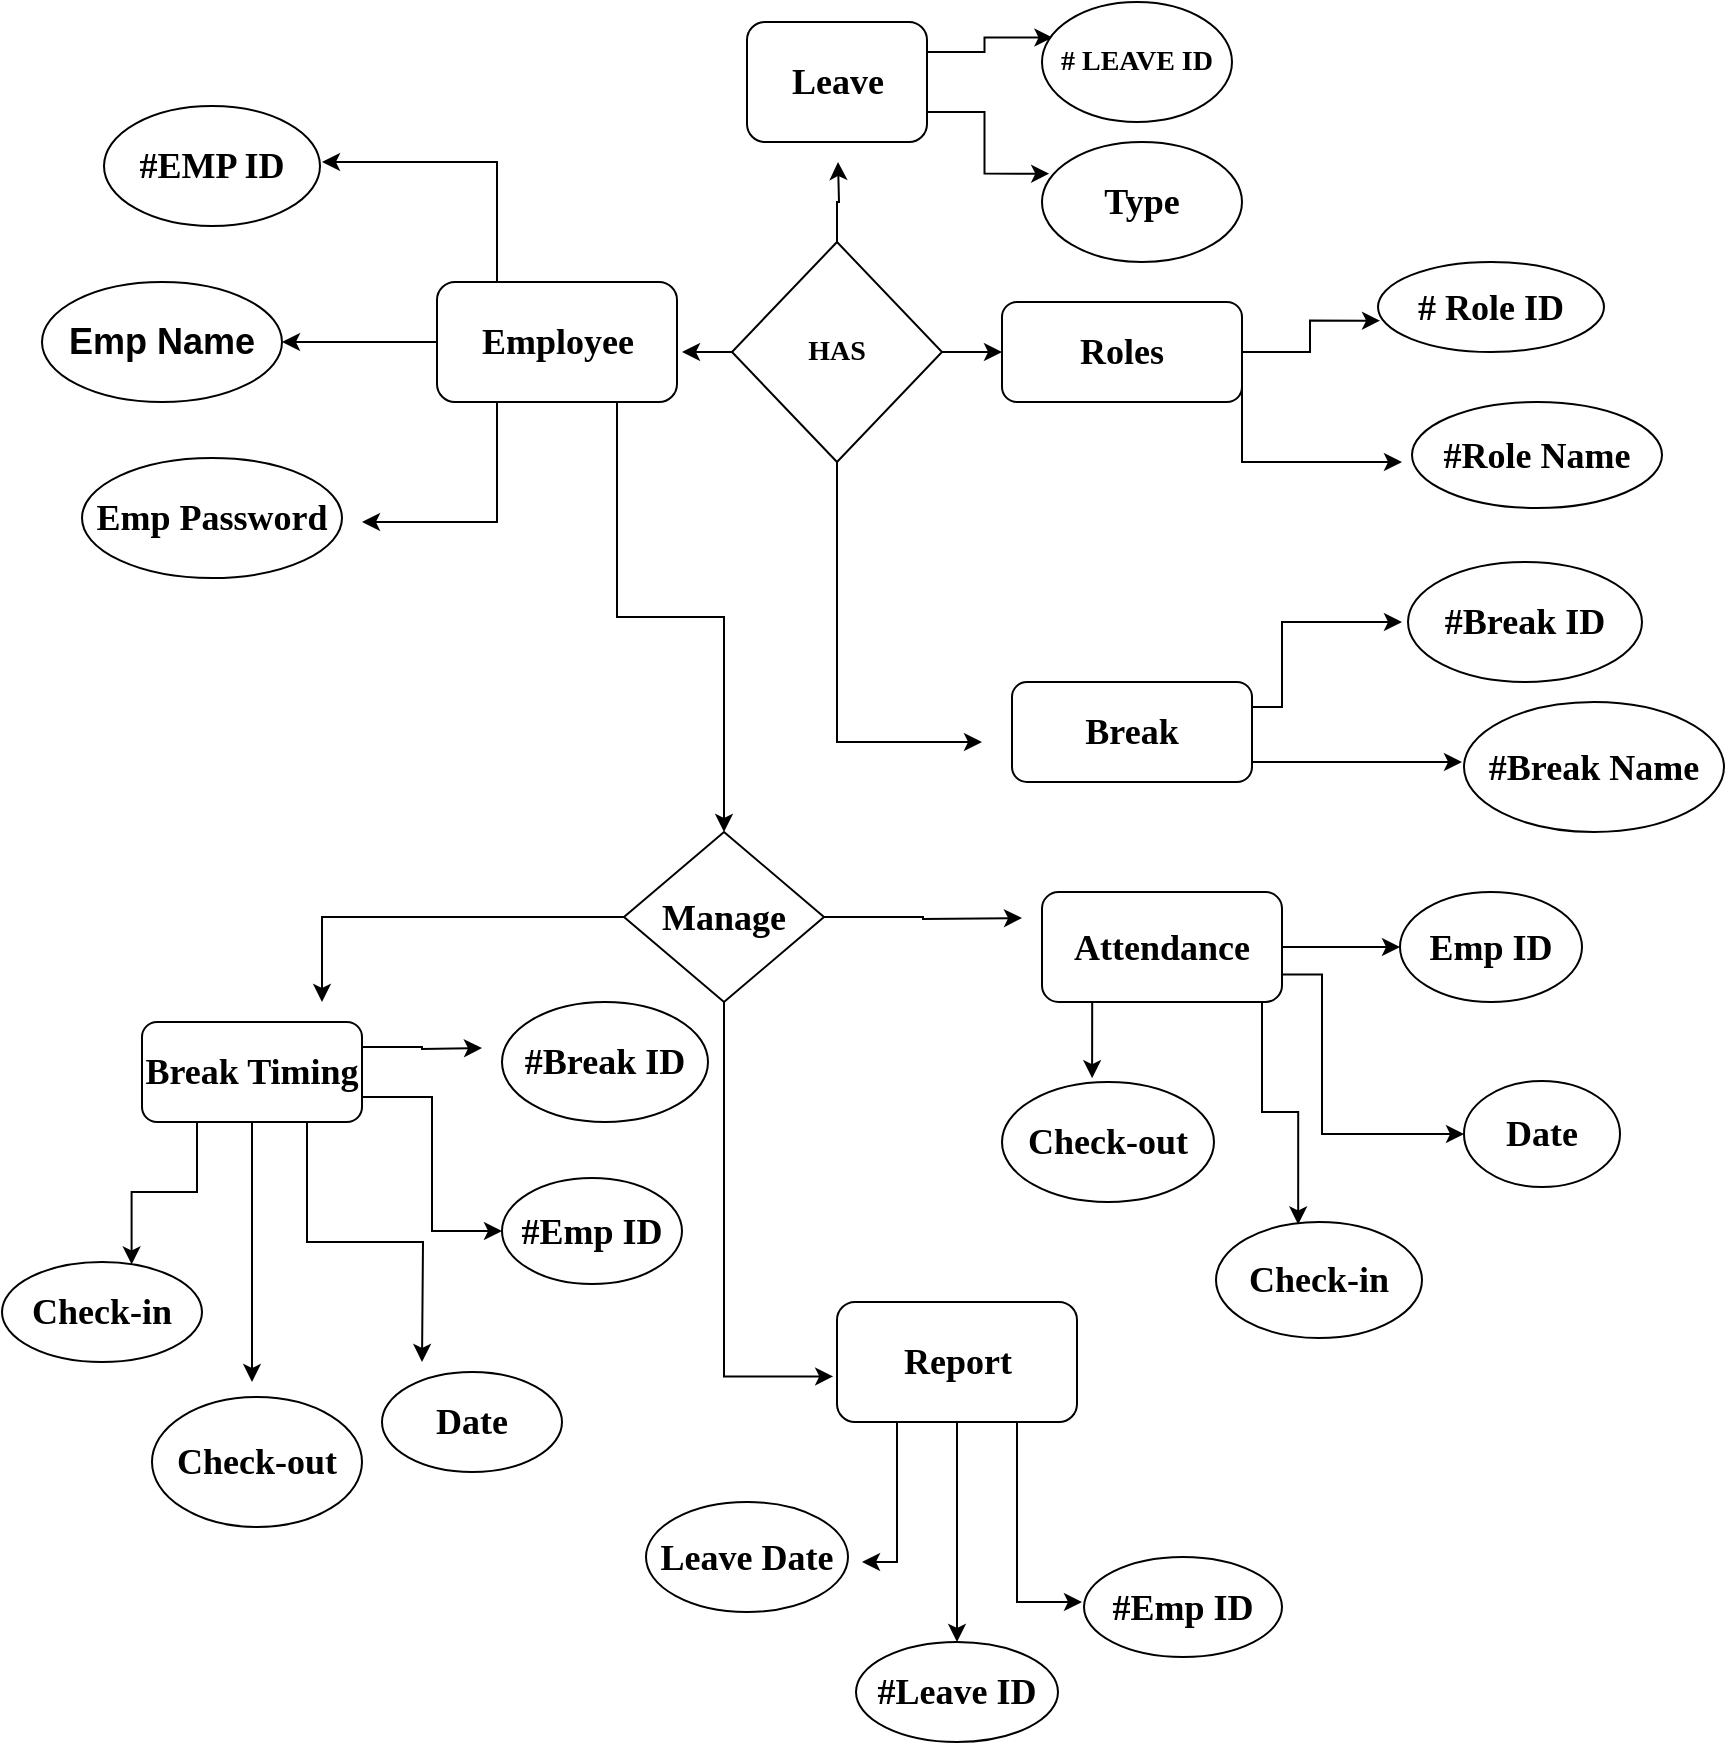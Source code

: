 <mxfile version="10.7.7" type="github"><diagram id="JAyX0JAeeFDF_UgSCT1O" name="Page-1"><mxGraphModel dx="1860" dy="501" grid="1" gridSize="10" guides="1" tooltips="1" connect="1" arrows="1" fold="1" page="1" pageScale="1" pageWidth="850" pageHeight="1100" math="0" shadow="0"><root><mxCell id="0"/><mxCell id="1" parent="0"/><mxCell id="p-Dmulr_IuxOO2Rl-w0t-1" value="&lt;font face=&quot;Times New Roman&quot; style=&quot;font-size: 18px&quot;&gt;&lt;b&gt;#EMP ID&lt;/b&gt;&lt;/font&gt;" style="ellipse;whiteSpace=wrap;html=1;" vertex="1" parent="1"><mxGeometry x="-29" y="52" width="108" height="60" as="geometry"/></mxCell><mxCell id="p-Dmulr_IuxOO2Rl-w0t-2" value="&lt;b&gt;&lt;font style=&quot;font-size: 18px&quot;&gt;Emp Name&lt;/font&gt;&lt;/b&gt;" style="ellipse;whiteSpace=wrap;html=1;" vertex="1" parent="1"><mxGeometry x="-60" y="140" width="120" height="60" as="geometry"/></mxCell><mxCell id="p-Dmulr_IuxOO2Rl-w0t-3" value="&lt;b&gt;&lt;font face=&quot;Times New Roman&quot; style=&quot;font-size: 18px&quot;&gt;Emp Password&lt;/font&gt;&lt;/b&gt;" style="ellipse;whiteSpace=wrap;html=1;" vertex="1" parent="1"><mxGeometry x="-40" y="228" width="130" height="60" as="geometry"/></mxCell><mxCell id="p-Dmulr_IuxOO2Rl-w0t-30" style="edgeStyle=orthogonalEdgeStyle;rounded=0;orthogonalLoop=1;jettySize=auto;html=1;exitX=0.25;exitY=0;exitDx=0;exitDy=0;" edge="1" parent="1" source="p-Dmulr_IuxOO2Rl-w0t-4"><mxGeometry relative="1" as="geometry"><mxPoint x="80" y="80" as="targetPoint"/><Array as="points"><mxPoint x="168" y="80"/></Array></mxGeometry></mxCell><mxCell id="p-Dmulr_IuxOO2Rl-w0t-70" style="edgeStyle=orthogonalEdgeStyle;rounded=0;orthogonalLoop=1;jettySize=auto;html=1;exitX=0.75;exitY=1;exitDx=0;exitDy=0;entryX=0.5;entryY=0;entryDx=0;entryDy=0;" edge="1" parent="1" source="p-Dmulr_IuxOO2Rl-w0t-4" target="p-Dmulr_IuxOO2Rl-w0t-32"><mxGeometry relative="1" as="geometry"/></mxCell><mxCell id="p-Dmulr_IuxOO2Rl-w0t-84" style="edgeStyle=orthogonalEdgeStyle;rounded=0;orthogonalLoop=1;jettySize=auto;html=1;exitX=0;exitY=0.5;exitDx=0;exitDy=0;entryX=1;entryY=0.5;entryDx=0;entryDy=0;" edge="1" parent="1" source="p-Dmulr_IuxOO2Rl-w0t-4" target="p-Dmulr_IuxOO2Rl-w0t-2"><mxGeometry relative="1" as="geometry"/></mxCell><mxCell id="p-Dmulr_IuxOO2Rl-w0t-85" style="edgeStyle=orthogonalEdgeStyle;rounded=0;orthogonalLoop=1;jettySize=auto;html=1;exitX=0.25;exitY=1;exitDx=0;exitDy=0;" edge="1" parent="1" source="p-Dmulr_IuxOO2Rl-w0t-4"><mxGeometry relative="1" as="geometry"><mxPoint x="100" y="260" as="targetPoint"/><Array as="points"><mxPoint x="168" y="260"/></Array></mxGeometry></mxCell><mxCell id="p-Dmulr_IuxOO2Rl-w0t-4" value="&lt;b&gt;&lt;font style=&quot;font-size: 18px&quot; face=&quot;Times New Roman&quot;&gt;Employee&lt;/font&gt;&lt;/b&gt;" style="rounded=1;whiteSpace=wrap;html=1;" vertex="1" parent="1"><mxGeometry x="137.5" y="140" width="120" height="60" as="geometry"/></mxCell><mxCell id="p-Dmulr_IuxOO2Rl-w0t-18" style="edgeStyle=orthogonalEdgeStyle;rounded=0;orthogonalLoop=1;jettySize=auto;html=1;exitX=0.5;exitY=0;exitDx=0;exitDy=0;" edge="1" parent="1" source="p-Dmulr_IuxOO2Rl-w0t-5"><mxGeometry relative="1" as="geometry"><mxPoint x="338" y="80" as="targetPoint"/></mxGeometry></mxCell><mxCell id="p-Dmulr_IuxOO2Rl-w0t-19" style="edgeStyle=orthogonalEdgeStyle;rounded=0;orthogonalLoop=1;jettySize=auto;html=1;exitX=0.5;exitY=1;exitDx=0;exitDy=0;" edge="1" parent="1" source="p-Dmulr_IuxOO2Rl-w0t-5"><mxGeometry relative="1" as="geometry"><mxPoint x="410" y="370" as="targetPoint"/><Array as="points"><mxPoint x="338" y="370"/></Array></mxGeometry></mxCell><mxCell id="p-Dmulr_IuxOO2Rl-w0t-20" style="edgeStyle=orthogonalEdgeStyle;rounded=0;orthogonalLoop=1;jettySize=auto;html=1;exitX=1;exitY=0.5;exitDx=0;exitDy=0;entryX=0;entryY=0.5;entryDx=0;entryDy=0;" edge="1" parent="1" source="p-Dmulr_IuxOO2Rl-w0t-5" target="p-Dmulr_IuxOO2Rl-w0t-9"><mxGeometry relative="1" as="geometry"/></mxCell><mxCell id="p-Dmulr_IuxOO2Rl-w0t-28" style="edgeStyle=orthogonalEdgeStyle;rounded=0;orthogonalLoop=1;jettySize=auto;html=1;exitX=0;exitY=0.5;exitDx=0;exitDy=0;" edge="1" parent="1" source="p-Dmulr_IuxOO2Rl-w0t-5"><mxGeometry relative="1" as="geometry"><mxPoint x="260" y="175" as="targetPoint"/></mxGeometry></mxCell><mxCell id="p-Dmulr_IuxOO2Rl-w0t-5" value="&lt;b&gt;&lt;font face=&quot;Times New Roman&quot; style=&quot;font-size: 14px&quot;&gt;HAS&lt;/font&gt;&lt;/b&gt;" style="rhombus;whiteSpace=wrap;html=1;" vertex="1" parent="1"><mxGeometry x="285" y="120" width="105" height="110" as="geometry"/></mxCell><mxCell id="p-Dmulr_IuxOO2Rl-w0t-26" style="edgeStyle=orthogonalEdgeStyle;rounded=0;orthogonalLoop=1;jettySize=auto;html=1;exitX=1;exitY=0.25;exitDx=0;exitDy=0;entryX=0.055;entryY=0.296;entryDx=0;entryDy=0;entryPerimeter=0;" edge="1" parent="1" source="p-Dmulr_IuxOO2Rl-w0t-6" target="p-Dmulr_IuxOO2Rl-w0t-7"><mxGeometry relative="1" as="geometry"/></mxCell><mxCell id="p-Dmulr_IuxOO2Rl-w0t-27" style="edgeStyle=orthogonalEdgeStyle;rounded=0;orthogonalLoop=1;jettySize=auto;html=1;exitX=1;exitY=0.75;exitDx=0;exitDy=0;entryX=0.036;entryY=0.264;entryDx=0;entryDy=0;entryPerimeter=0;" edge="1" parent="1" source="p-Dmulr_IuxOO2Rl-w0t-6" target="p-Dmulr_IuxOO2Rl-w0t-8"><mxGeometry relative="1" as="geometry"/></mxCell><mxCell id="p-Dmulr_IuxOO2Rl-w0t-6" value="&lt;b&gt;&lt;font face=&quot;Times New Roman&quot; style=&quot;font-size: 18px&quot;&gt;Leave&lt;/font&gt;&lt;/b&gt;" style="rounded=1;whiteSpace=wrap;html=1;" vertex="1" parent="1"><mxGeometry x="292.5" y="10" width="90" height="60" as="geometry"/></mxCell><mxCell id="p-Dmulr_IuxOO2Rl-w0t-7" value="&lt;b&gt;&lt;font style=&quot;font-size: 14px&quot; face=&quot;Times New Roman&quot;&gt;# LEAVE ID&lt;/font&gt;&lt;/b&gt;" style="ellipse;whiteSpace=wrap;html=1;" vertex="1" parent="1"><mxGeometry x="440" width="95" height="60" as="geometry"/></mxCell><mxCell id="p-Dmulr_IuxOO2Rl-w0t-8" value="&lt;b&gt;&lt;font style=&quot;font-size: 18px&quot; face=&quot;Times New Roman&quot;&gt;Type&lt;/font&gt;&lt;/b&gt;" style="ellipse;whiteSpace=wrap;html=1;" vertex="1" parent="1"><mxGeometry x="440" y="70" width="100" height="60" as="geometry"/></mxCell><mxCell id="p-Dmulr_IuxOO2Rl-w0t-21" style="edgeStyle=orthogonalEdgeStyle;rounded=0;orthogonalLoop=1;jettySize=auto;html=1;exitX=1;exitY=0.5;exitDx=0;exitDy=0;entryX=0.009;entryY=0.652;entryDx=0;entryDy=0;entryPerimeter=0;" edge="1" parent="1" source="p-Dmulr_IuxOO2Rl-w0t-9" target="p-Dmulr_IuxOO2Rl-w0t-11"><mxGeometry relative="1" as="geometry"/></mxCell><mxCell id="p-Dmulr_IuxOO2Rl-w0t-22" style="edgeStyle=orthogonalEdgeStyle;rounded=0;orthogonalLoop=1;jettySize=auto;html=1;exitX=1;exitY=0.75;exitDx=0;exitDy=0;" edge="1" parent="1" source="p-Dmulr_IuxOO2Rl-w0t-9"><mxGeometry relative="1" as="geometry"><mxPoint x="620" y="230" as="targetPoint"/><Array as="points"><mxPoint x="540" y="230"/></Array></mxGeometry></mxCell><mxCell id="p-Dmulr_IuxOO2Rl-w0t-9" value="&lt;font face=&quot;Times New Roman&quot; style=&quot;font-size: 18px&quot;&gt;&lt;b&gt;Roles&lt;/b&gt;&lt;/font&gt;" style="rounded=1;whiteSpace=wrap;html=1;" vertex="1" parent="1"><mxGeometry x="420" y="150" width="120" height="50" as="geometry"/></mxCell><mxCell id="p-Dmulr_IuxOO2Rl-w0t-23" style="edgeStyle=orthogonalEdgeStyle;rounded=0;orthogonalLoop=1;jettySize=auto;html=1;exitX=1;exitY=0.25;exitDx=0;exitDy=0;" edge="1" parent="1" source="p-Dmulr_IuxOO2Rl-w0t-10"><mxGeometry relative="1" as="geometry"><mxPoint x="620" y="310" as="targetPoint"/><Array as="points"><mxPoint x="560" y="353"/><mxPoint x="560" y="310"/></Array></mxGeometry></mxCell><mxCell id="p-Dmulr_IuxOO2Rl-w0t-87" style="edgeStyle=orthogonalEdgeStyle;rounded=0;orthogonalLoop=1;jettySize=auto;html=1;exitX=1;exitY=0.5;exitDx=0;exitDy=0;" edge="1" parent="1" source="p-Dmulr_IuxOO2Rl-w0t-10"><mxGeometry relative="1" as="geometry"><mxPoint x="650" y="380" as="targetPoint"/><Array as="points"><mxPoint x="545" y="380"/></Array></mxGeometry></mxCell><mxCell id="p-Dmulr_IuxOO2Rl-w0t-10" value="&lt;b&gt;&lt;font face=&quot;Times New Roman&quot; style=&quot;font-size: 18px&quot;&gt;Break&lt;/font&gt;&lt;/b&gt;" style="rounded=1;whiteSpace=wrap;html=1;" vertex="1" parent="1"><mxGeometry x="425" y="340" width="120" height="50" as="geometry"/></mxCell><mxCell id="p-Dmulr_IuxOO2Rl-w0t-11" value="&lt;b&gt;&lt;font face=&quot;Times New Roman&quot; style=&quot;font-size: 18px&quot;&gt;# Role ID&lt;/font&gt;&lt;/b&gt;" style="ellipse;whiteSpace=wrap;html=1;" vertex="1" parent="1"><mxGeometry x="608" y="130" width="113" height="45" as="geometry"/></mxCell><mxCell id="p-Dmulr_IuxOO2Rl-w0t-12" value="&lt;b&gt;&lt;font style=&quot;font-size: 18px&quot; face=&quot;Times New Roman&quot;&gt;#Role Name&lt;/font&gt;&lt;/b&gt;" style="ellipse;whiteSpace=wrap;html=1;" vertex="1" parent="1"><mxGeometry x="625" y="200" width="125" height="53" as="geometry"/></mxCell><mxCell id="p-Dmulr_IuxOO2Rl-w0t-14" value="&lt;b&gt;&lt;font style=&quot;font-size: 18px&quot; face=&quot;Times New Roman&quot;&gt;#Break ID&lt;/font&gt;&lt;/b&gt;" style="ellipse;whiteSpace=wrap;html=1;" vertex="1" parent="1"><mxGeometry x="623" y="280" width="117" height="60" as="geometry"/></mxCell><mxCell id="p-Dmulr_IuxOO2Rl-w0t-15" value="&lt;b&gt;&lt;font style=&quot;font-size: 18px&quot; face=&quot;Times New Roman&quot;&gt;#Break Name&lt;/font&gt;&lt;/b&gt;" style="ellipse;whiteSpace=wrap;html=1;" vertex="1" parent="1"><mxGeometry x="651" y="350" width="130" height="65" as="geometry"/></mxCell><mxCell id="p-Dmulr_IuxOO2Rl-w0t-67" style="edgeStyle=orthogonalEdgeStyle;rounded=0;orthogonalLoop=1;jettySize=auto;html=1;exitX=0;exitY=0.5;exitDx=0;exitDy=0;" edge="1" parent="1" source="p-Dmulr_IuxOO2Rl-w0t-32"><mxGeometry relative="1" as="geometry"><mxPoint x="80" y="500" as="targetPoint"/><Array as="points"><mxPoint x="80" y="458"/></Array></mxGeometry></mxCell><mxCell id="p-Dmulr_IuxOO2Rl-w0t-68" style="edgeStyle=orthogonalEdgeStyle;rounded=0;orthogonalLoop=1;jettySize=auto;html=1;exitX=1;exitY=0.5;exitDx=0;exitDy=0;" edge="1" parent="1" source="p-Dmulr_IuxOO2Rl-w0t-32"><mxGeometry relative="1" as="geometry"><mxPoint x="430" y="458" as="targetPoint"/></mxGeometry></mxCell><mxCell id="p-Dmulr_IuxOO2Rl-w0t-69" style="edgeStyle=orthogonalEdgeStyle;rounded=0;orthogonalLoop=1;jettySize=auto;html=1;exitX=0.5;exitY=1;exitDx=0;exitDy=0;entryX=-0.016;entryY=0.62;entryDx=0;entryDy=0;entryPerimeter=0;" edge="1" parent="1" source="p-Dmulr_IuxOO2Rl-w0t-32" target="p-Dmulr_IuxOO2Rl-w0t-39"><mxGeometry relative="1" as="geometry"><mxPoint x="281" y="700" as="targetPoint"/><Array as="points"><mxPoint x="281" y="687"/></Array></mxGeometry></mxCell><mxCell id="p-Dmulr_IuxOO2Rl-w0t-32" value="&lt;b&gt;&lt;font style=&quot;font-size: 18px&quot; face=&quot;Times New Roman&quot;&gt;Manage&lt;/font&gt;&lt;/b&gt;" style="rhombus;whiteSpace=wrap;html=1;" vertex="1" parent="1"><mxGeometry x="231" y="415" width="100" height="85" as="geometry"/></mxCell><mxCell id="p-Dmulr_IuxOO2Rl-w0t-75" style="edgeStyle=orthogonalEdgeStyle;rounded=0;orthogonalLoop=1;jettySize=auto;html=1;exitX=1;exitY=0.75;exitDx=0;exitDy=0;entryX=0;entryY=0.5;entryDx=0;entryDy=0;" edge="1" parent="1" source="p-Dmulr_IuxOO2Rl-w0t-33" target="p-Dmulr_IuxOO2Rl-w0t-38"><mxGeometry relative="1" as="geometry"/></mxCell><mxCell id="p-Dmulr_IuxOO2Rl-w0t-89" style="edgeStyle=orthogonalEdgeStyle;rounded=0;orthogonalLoop=1;jettySize=auto;html=1;exitX=0.5;exitY=1;exitDx=0;exitDy=0;" edge="1" parent="1" source="p-Dmulr_IuxOO2Rl-w0t-33"><mxGeometry relative="1" as="geometry"><mxPoint x="45" y="690" as="targetPoint"/></mxGeometry></mxCell><mxCell id="p-Dmulr_IuxOO2Rl-w0t-90" style="edgeStyle=orthogonalEdgeStyle;rounded=0;orthogonalLoop=1;jettySize=auto;html=1;exitX=0.25;exitY=1;exitDx=0;exitDy=0;entryX=0.648;entryY=0.024;entryDx=0;entryDy=0;entryPerimeter=0;" edge="1" parent="1" source="p-Dmulr_IuxOO2Rl-w0t-33" target="p-Dmulr_IuxOO2Rl-w0t-34"><mxGeometry relative="1" as="geometry"/></mxCell><mxCell id="p-Dmulr_IuxOO2Rl-w0t-91" style="edgeStyle=orthogonalEdgeStyle;rounded=0;orthogonalLoop=1;jettySize=auto;html=1;exitX=0.75;exitY=1;exitDx=0;exitDy=0;" edge="1" parent="1" source="p-Dmulr_IuxOO2Rl-w0t-33"><mxGeometry relative="1" as="geometry"><mxPoint x="130" y="680" as="targetPoint"/></mxGeometry></mxCell><mxCell id="p-Dmulr_IuxOO2Rl-w0t-92" style="edgeStyle=orthogonalEdgeStyle;rounded=0;orthogonalLoop=1;jettySize=auto;html=1;exitX=1;exitY=0.25;exitDx=0;exitDy=0;" edge="1" parent="1" source="p-Dmulr_IuxOO2Rl-w0t-33"><mxGeometry relative="1" as="geometry"><mxPoint x="160" y="523" as="targetPoint"/></mxGeometry></mxCell><mxCell id="p-Dmulr_IuxOO2Rl-w0t-33" value="&lt;font face=&quot;Times New Roman&quot; style=&quot;font-size: 18px&quot;&gt;&lt;b&gt;Break Timing&lt;/b&gt;&lt;/font&gt;" style="rounded=1;whiteSpace=wrap;html=1;" vertex="1" parent="1"><mxGeometry x="-10" y="510" width="110" height="50" as="geometry"/></mxCell><mxCell id="p-Dmulr_IuxOO2Rl-w0t-34" value="&lt;b&gt;&lt;font style=&quot;font-size: 18px&quot; face=&quot;Times New Roman&quot;&gt;Check-in&lt;/font&gt;&lt;/b&gt;" style="ellipse;whiteSpace=wrap;html=1;" vertex="1" parent="1"><mxGeometry x="-80" y="630" width="100" height="50" as="geometry"/></mxCell><mxCell id="p-Dmulr_IuxOO2Rl-w0t-35" value="&lt;b&gt;&lt;font face=&quot;Times New Roman&quot; style=&quot;font-size: 18px&quot;&gt;Check-out&lt;/font&gt;&lt;/b&gt;" style="ellipse;whiteSpace=wrap;html=1;" vertex="1" parent="1"><mxGeometry x="-5" y="697.5" width="105" height="65" as="geometry"/></mxCell><mxCell id="p-Dmulr_IuxOO2Rl-w0t-36" value="&lt;b&gt;&lt;font style=&quot;font-size: 18px&quot; face=&quot;Times New Roman&quot;&gt;Date&lt;/font&gt;&lt;/b&gt;" style="ellipse;whiteSpace=wrap;html=1;" vertex="1" parent="1"><mxGeometry x="110" y="685" width="90" height="50" as="geometry"/></mxCell><mxCell id="p-Dmulr_IuxOO2Rl-w0t-37" value="&lt;b&gt;&lt;font style=&quot;font-size: 18px&quot; face=&quot;Times New Roman&quot;&gt;#Break ID&lt;/font&gt;&lt;/b&gt;" style="ellipse;whiteSpace=wrap;html=1;" vertex="1" parent="1"><mxGeometry x="170" y="500" width="103" height="60" as="geometry"/></mxCell><mxCell id="p-Dmulr_IuxOO2Rl-w0t-38" value="&lt;b&gt;&lt;font style=&quot;font-size: 18px&quot; face=&quot;Times New Roman&quot;&gt;#Emp ID&lt;/font&gt;&lt;/b&gt;" style="ellipse;whiteSpace=wrap;html=1;" vertex="1" parent="1"><mxGeometry x="170" y="588" width="90" height="53" as="geometry"/></mxCell><mxCell id="p-Dmulr_IuxOO2Rl-w0t-93" style="edgeStyle=orthogonalEdgeStyle;rounded=0;orthogonalLoop=1;jettySize=auto;html=1;exitX=0.5;exitY=1;exitDx=0;exitDy=0;" edge="1" parent="1" source="p-Dmulr_IuxOO2Rl-w0t-39" target="p-Dmulr_IuxOO2Rl-w0t-40"><mxGeometry relative="1" as="geometry"/></mxCell><mxCell id="p-Dmulr_IuxOO2Rl-w0t-94" style="edgeStyle=orthogonalEdgeStyle;rounded=0;orthogonalLoop=1;jettySize=auto;html=1;exitX=0.75;exitY=1;exitDx=0;exitDy=0;" edge="1" parent="1" source="p-Dmulr_IuxOO2Rl-w0t-39"><mxGeometry relative="1" as="geometry"><mxPoint x="460" y="800" as="targetPoint"/><Array as="points"><mxPoint x="428" y="800"/></Array></mxGeometry></mxCell><mxCell id="p-Dmulr_IuxOO2Rl-w0t-95" style="edgeStyle=orthogonalEdgeStyle;rounded=0;orthogonalLoop=1;jettySize=auto;html=1;exitX=0.25;exitY=1;exitDx=0;exitDy=0;" edge="1" parent="1" source="p-Dmulr_IuxOO2Rl-w0t-39"><mxGeometry relative="1" as="geometry"><mxPoint x="350" y="780" as="targetPoint"/><Array as="points"><mxPoint x="368" y="780"/></Array></mxGeometry></mxCell><mxCell id="p-Dmulr_IuxOO2Rl-w0t-39" value="&lt;b&gt;&lt;font style=&quot;font-size: 18px&quot; face=&quot;Times New Roman&quot;&gt;Report&lt;/font&gt;&lt;/b&gt;" style="rounded=1;whiteSpace=wrap;html=1;" vertex="1" parent="1"><mxGeometry x="337.5" y="650" width="120" height="60" as="geometry"/></mxCell><mxCell id="p-Dmulr_IuxOO2Rl-w0t-40" value="&lt;b&gt;&lt;font style=&quot;font-size: 18px&quot; face=&quot;Times New Roman&quot;&gt;#Leave ID&lt;/font&gt;&lt;/b&gt;" style="ellipse;whiteSpace=wrap;html=1;" vertex="1" parent="1"><mxGeometry x="347" y="820" width="101" height="50" as="geometry"/></mxCell><mxCell id="p-Dmulr_IuxOO2Rl-w0t-41" value="&lt;b&gt;&lt;font style=&quot;font-size: 18px&quot; face=&quot;Times New Roman&quot;&gt;#Emp ID&lt;/font&gt;&lt;/b&gt;" style="ellipse;whiteSpace=wrap;html=1;" vertex="1" parent="1"><mxGeometry x="461" y="777.5" width="99" height="50" as="geometry"/></mxCell><mxCell id="p-Dmulr_IuxOO2Rl-w0t-42" value="&lt;font style=&quot;font-size: 18px&quot; face=&quot;Times New Roman&quot;&gt;&lt;b&gt;Leave Date&lt;/b&gt;&lt;/font&gt;" style="ellipse;whiteSpace=wrap;html=1;" vertex="1" parent="1"><mxGeometry x="242" y="750" width="101" height="55" as="geometry"/></mxCell><mxCell id="p-Dmulr_IuxOO2Rl-w0t-65" style="edgeStyle=orthogonalEdgeStyle;rounded=0;orthogonalLoop=1;jettySize=auto;html=1;exitX=1;exitY=0.75;exitDx=0;exitDy=0;entryX=0;entryY=0.5;entryDx=0;entryDy=0;" edge="1" parent="1" source="p-Dmulr_IuxOO2Rl-w0t-43" target="p-Dmulr_IuxOO2Rl-w0t-46"><mxGeometry relative="1" as="geometry"><mxPoint x="600" y="570" as="targetPoint"/><Array as="points"><mxPoint x="580" y="486"/><mxPoint x="580" y="566"/></Array></mxGeometry></mxCell><mxCell id="p-Dmulr_IuxOO2Rl-w0t-73" style="edgeStyle=orthogonalEdgeStyle;rounded=0;orthogonalLoop=1;jettySize=auto;html=1;exitX=0.75;exitY=1;exitDx=0;exitDy=0;entryX=0.399;entryY=0.021;entryDx=0;entryDy=0;entryPerimeter=0;" edge="1" parent="1" source="p-Dmulr_IuxOO2Rl-w0t-43" target="p-Dmulr_IuxOO2Rl-w0t-47"><mxGeometry relative="1" as="geometry"><Array as="points"><mxPoint x="550" y="500"/><mxPoint x="550" y="555"/><mxPoint x="568" y="555"/></Array></mxGeometry></mxCell><mxCell id="p-Dmulr_IuxOO2Rl-w0t-78" style="edgeStyle=orthogonalEdgeStyle;rounded=0;orthogonalLoop=1;jettySize=auto;html=1;exitX=1;exitY=0.5;exitDx=0;exitDy=0;entryX=0;entryY=0.5;entryDx=0;entryDy=0;" edge="1" parent="1" source="p-Dmulr_IuxOO2Rl-w0t-43" target="p-Dmulr_IuxOO2Rl-w0t-45"><mxGeometry relative="1" as="geometry"/></mxCell><mxCell id="p-Dmulr_IuxOO2Rl-w0t-83" style="edgeStyle=orthogonalEdgeStyle;rounded=0;orthogonalLoop=1;jettySize=auto;html=1;exitX=0.25;exitY=1;exitDx=0;exitDy=0;entryX=0.425;entryY=-0.032;entryDx=0;entryDy=0;entryPerimeter=0;" edge="1" parent="1" source="p-Dmulr_IuxOO2Rl-w0t-43" target="p-Dmulr_IuxOO2Rl-w0t-44"><mxGeometry relative="1" as="geometry"/></mxCell><mxCell id="p-Dmulr_IuxOO2Rl-w0t-43" value="&lt;font face=&quot;Times New Roman&quot; style=&quot;font-size: 18px&quot;&gt;&lt;b&gt;Attendance&lt;/b&gt;&lt;/font&gt;" style="rounded=1;whiteSpace=wrap;html=1;" vertex="1" parent="1"><mxGeometry x="440" y="445" width="120" height="55" as="geometry"/></mxCell><mxCell id="p-Dmulr_IuxOO2Rl-w0t-44" value="&lt;font face=&quot;Times New Roman&quot; style=&quot;font-size: 18px&quot;&gt;&lt;b&gt;Check-out&lt;/b&gt;&lt;/font&gt;" style="ellipse;whiteSpace=wrap;html=1;" vertex="1" parent="1"><mxGeometry x="420" y="540" width="106" height="60" as="geometry"/></mxCell><mxCell id="p-Dmulr_IuxOO2Rl-w0t-45" value="&lt;b&gt;&lt;font face=&quot;Times New Roman&quot; style=&quot;font-size: 18px&quot;&gt;Emp ID&lt;/font&gt;&lt;/b&gt;" style="ellipse;whiteSpace=wrap;html=1;" vertex="1" parent="1"><mxGeometry x="619" y="445" width="91" height="55" as="geometry"/></mxCell><mxCell id="p-Dmulr_IuxOO2Rl-w0t-46" value="&lt;b&gt;&lt;font style=&quot;font-size: 18px&quot; face=&quot;Times New Roman&quot;&gt;Date&lt;/font&gt;&lt;/b&gt;" style="ellipse;whiteSpace=wrap;html=1;" vertex="1" parent="1"><mxGeometry x="651" y="539.5" width="78" height="53" as="geometry"/></mxCell><mxCell id="p-Dmulr_IuxOO2Rl-w0t-47" value="&lt;b&gt;&lt;font style=&quot;font-size: 18px&quot; face=&quot;Times New Roman&quot;&gt;Check-in&lt;/font&gt;&lt;/b&gt;" style="ellipse;whiteSpace=wrap;html=1;" vertex="1" parent="1"><mxGeometry x="527" y="610" width="103" height="58" as="geometry"/></mxCell></root></mxGraphModel></diagram></mxfile>
